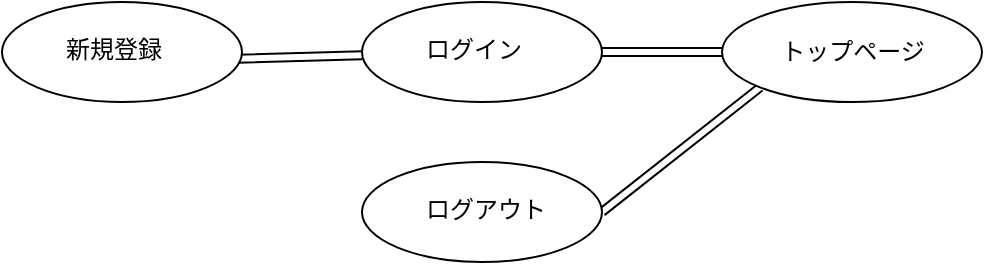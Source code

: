 <mxfile version="20.4.0" type="github">
  <diagram id="yuRan_RuWYPjwY_fkjEF" name="ページ1">
    <mxGraphModel dx="903" dy="482" grid="1" gridSize="10" guides="1" tooltips="1" connect="1" arrows="1" fold="1" page="1" pageScale="1" pageWidth="827" pageHeight="1169" math="0" shadow="0">
      <root>
        <object label="" id="0">
          <mxCell />
        </object>
        <mxCell id="1" parent="0" />
        <mxCell id="gWe1SqaUuvBrcEo0pwH7-13" value="" style="edgeStyle=none;rounded=0;orthogonalLoop=1;jettySize=auto;html=1;shape=link;" edge="1" parent="1" source="gWe1SqaUuvBrcEo0pwH7-3" target="gWe1SqaUuvBrcEo0pwH7-10">
          <mxGeometry relative="1" as="geometry" />
        </mxCell>
        <mxCell id="gWe1SqaUuvBrcEo0pwH7-17" style="edgeStyle=none;rounded=0;orthogonalLoop=1;jettySize=auto;html=1;exitX=0;exitY=1;exitDx=0;exitDy=0;entryX=1;entryY=0.5;entryDx=0;entryDy=0;shape=link;" edge="1" parent="1" source="gWe1SqaUuvBrcEo0pwH7-3" target="gWe1SqaUuvBrcEo0pwH7-7">
          <mxGeometry relative="1" as="geometry" />
        </mxCell>
        <mxCell id="gWe1SqaUuvBrcEo0pwH7-3" value="" style="ellipse;whiteSpace=wrap;html=1;" vertex="1" parent="1">
          <mxGeometry x="360" y="50" width="130" height="50" as="geometry" />
        </mxCell>
        <mxCell id="gWe1SqaUuvBrcEo0pwH7-4" value="トップページ" style="text;html=1;resizable=0;autosize=1;align=center;verticalAlign=middle;points=[];fillColor=none;strokeColor=none;rounded=0;" vertex="1" parent="1">
          <mxGeometry x="375" y="60" width="100" height="30" as="geometry" />
        </mxCell>
        <mxCell id="gWe1SqaUuvBrcEo0pwH7-16" value="" style="edgeStyle=none;rounded=0;orthogonalLoop=1;jettySize=auto;html=1;shape=link;" edge="1" parent="1" source="gWe1SqaUuvBrcEo0pwH7-5" target="gWe1SqaUuvBrcEo0pwH7-11">
          <mxGeometry relative="1" as="geometry" />
        </mxCell>
        <mxCell id="gWe1SqaUuvBrcEo0pwH7-5" value="" style="ellipse;whiteSpace=wrap;html=1;" vertex="1" parent="1">
          <mxGeometry x="180" y="50" width="120" height="50" as="geometry" />
        </mxCell>
        <mxCell id="gWe1SqaUuvBrcEo0pwH7-6" value="" style="ellipse;whiteSpace=wrap;html=1;" vertex="1" parent="1">
          <mxGeometry y="50" width="120" height="50" as="geometry" />
        </mxCell>
        <mxCell id="gWe1SqaUuvBrcEo0pwH7-7" value="" style="ellipse;whiteSpace=wrap;html=1;" vertex="1" parent="1">
          <mxGeometry x="180" y="130" width="120" height="50" as="geometry" />
        </mxCell>
        <mxCell id="gWe1SqaUuvBrcEo0pwH7-10" value="&lt;div style=&quot;text-align: center;&quot;&gt;&lt;span style=&quot;background-color: initial;&quot;&gt;ログイン&lt;/span&gt;&lt;/div&gt;" style="text;whiteSpace=wrap;html=1;" vertex="1" parent="1">
          <mxGeometry x="210" y="60" width="60" height="30" as="geometry" />
        </mxCell>
        <mxCell id="gWe1SqaUuvBrcEo0pwH7-11" value="&lt;div style=&quot;text-align: center;&quot;&gt;&lt;span style=&quot;background-color: initial;&quot;&gt;新規登録&lt;/span&gt;&lt;/div&gt;" style="text;whiteSpace=wrap;html=1;" vertex="1" parent="1">
          <mxGeometry x="30" y="60" width="60" height="40" as="geometry" />
        </mxCell>
        <mxCell id="gWe1SqaUuvBrcEo0pwH7-12" value="ログアウト" style="text;whiteSpace=wrap;html=1;" vertex="1" parent="1">
          <mxGeometry x="210" y="140" width="80" height="40" as="geometry" />
        </mxCell>
      </root>
    </mxGraphModel>
  </diagram>
</mxfile>

